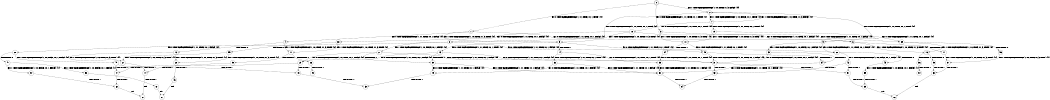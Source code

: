 digraph BCG {
size = "7, 10.5";
center = TRUE;
node [shape = circle];
0 [peripheries = 2];
0 -> 1 [label = "EX !0 !ATOMIC_EXCH_BRANCH (1, +1, TRUE, +0, 1, TRUE) !{0}"];
0 -> 2 [label = "EX !1 !ATOMIC_EXCH_BRANCH (1, +0, TRUE, +1, 3, FALSE) !{0}"];
0 -> 3 [label = "EX !0 !ATOMIC_EXCH_BRANCH (1, +1, TRUE, +0, 1, TRUE) !{0}"];
1 -> 4 [label = "EX !0 !ATOMIC_EXCH_BRANCH (1, +1, TRUE, +0, 1, FALSE) !{0}"];
1 -> 5 [label = "EX !1 !ATOMIC_EXCH_BRANCH (1, +0, TRUE, +1, 3, TRUE) !{0}"];
1 -> 6 [label = "EX !0 !ATOMIC_EXCH_BRANCH (1, +1, TRUE, +0, 1, FALSE) !{0}"];
2 -> 7 [label = "EX !1 !ATOMIC_EXCH_BRANCH (1, +0, FALSE, +0, 1, TRUE) !{0}"];
2 -> 8 [label = "EX !0 !ATOMIC_EXCH_BRANCH (1, +1, TRUE, +0, 1, TRUE) !{0}"];
2 -> 9 [label = "EX !0 !ATOMIC_EXCH_BRANCH (1, +1, TRUE, +0, 1, TRUE) !{0}"];
3 -> 10 [label = "EX !1 !ATOMIC_EXCH_BRANCH (1, +0, TRUE, +1, 3, TRUE) !{0}"];
3 -> 6 [label = "EX !0 !ATOMIC_EXCH_BRANCH (1, +1, TRUE, +0, 1, FALSE) !{0}"];
4 -> 11 [label = "EX !1 !ATOMIC_EXCH_BRANCH (1, +0, TRUE, +1, 3, TRUE) !{0}"];
4 -> 12 [label = "TERMINATE !0"];
5 -> 13 [label = "EX !0 !ATOMIC_EXCH_BRANCH (1, +1, TRUE, +0, 1, TRUE) !{0}"];
5 -> 14 [label = "TERMINATE !1"];
5 -> 15 [label = "EX !0 !ATOMIC_EXCH_BRANCH (1, +1, TRUE, +0, 1, TRUE) !{0}"];
6 -> 16 [label = "EX !1 !ATOMIC_EXCH_BRANCH (1, +0, TRUE, +1, 3, TRUE) !{0}"];
6 -> 17 [label = "TERMINATE !0"];
7 -> 2 [label = "EX !1 !ATOMIC_EXCH_BRANCH (1, +0, TRUE, +1, 3, FALSE) !{0}"];
7 -> 18 [label = "EX !0 !ATOMIC_EXCH_BRANCH (1, +1, TRUE, +0, 1, TRUE) !{0}"];
7 -> 19 [label = "EX !0 !ATOMIC_EXCH_BRANCH (1, +1, TRUE, +0, 1, TRUE) !{0}"];
8 -> 20 [label = "EX !0 !ATOMIC_EXCH_BRANCH (1, +1, TRUE, +0, 1, FALSE) !{0}"];
8 -> 21 [label = "EX !1 !ATOMIC_EXCH_BRANCH (1, +0, FALSE, +0, 1, FALSE) !{0}"];
8 -> 22 [label = "EX !0 !ATOMIC_EXCH_BRANCH (1, +1, TRUE, +0, 1, FALSE) !{0}"];
9 -> 23 [label = "EX !1 !ATOMIC_EXCH_BRANCH (1, +0, FALSE, +0, 1, FALSE) !{0}"];
9 -> 22 [label = "EX !0 !ATOMIC_EXCH_BRANCH (1, +1, TRUE, +0, 1, FALSE) !{0}"];
10 -> 24 [label = "TERMINATE !1"];
10 -> 15 [label = "EX !0 !ATOMIC_EXCH_BRANCH (1, +1, TRUE, +0, 1, TRUE) !{0}"];
11 -> 25 [label = "TERMINATE !0"];
11 -> 26 [label = "TERMINATE !1"];
12 -> 27 [label = "EX !1 !ATOMIC_EXCH_BRANCH (1, +0, TRUE, +1, 3, TRUE) !{1}"];
12 -> 28 [label = "EX !1 !ATOMIC_EXCH_BRANCH (1, +0, TRUE, +1, 3, TRUE) !{1}"];
13 -> 29 [label = "EX !0 !ATOMIC_EXCH_BRANCH (1, +1, TRUE, +0, 1, FALSE) !{0}"];
13 -> 30 [label = "TERMINATE !1"];
13 -> 31 [label = "EX !0 !ATOMIC_EXCH_BRANCH (1, +1, TRUE, +0, 1, FALSE) !{0}"];
14 -> 32 [label = "EX !0 !ATOMIC_EXCH_BRANCH (1, +1, TRUE, +0, 1, TRUE) !{0}"];
14 -> 33 [label = "EX !0 !ATOMIC_EXCH_BRANCH (1, +1, TRUE, +0, 1, TRUE) !{0}"];
15 -> 34 [label = "TERMINATE !1"];
15 -> 31 [label = "EX !0 !ATOMIC_EXCH_BRANCH (1, +1, TRUE, +0, 1, FALSE) !{0}"];
16 -> 35 [label = "TERMINATE !0"];
16 -> 36 [label = "TERMINATE !1"];
17 -> 37 [label = "EX !1 !ATOMIC_EXCH_BRANCH (1, +0, TRUE, +1, 3, TRUE) !{1}"];
18 -> 38 [label = "EX !0 !ATOMIC_EXCH_BRANCH (1, +1, TRUE, +0, 1, FALSE) !{0}"];
18 -> 5 [label = "EX !1 !ATOMIC_EXCH_BRANCH (1, +0, TRUE, +1, 3, TRUE) !{0}"];
18 -> 39 [label = "EX !0 !ATOMIC_EXCH_BRANCH (1, +1, TRUE, +0, 1, FALSE) !{0}"];
19 -> 10 [label = "EX !1 !ATOMIC_EXCH_BRANCH (1, +0, TRUE, +1, 3, TRUE) !{0}"];
19 -> 39 [label = "EX !0 !ATOMIC_EXCH_BRANCH (1, +1, TRUE, +0, 1, FALSE) !{0}"];
20 -> 40 [label = "EX !1 !ATOMIC_EXCH_BRANCH (1, +0, FALSE, +0, 1, FALSE) !{0}"];
20 -> 41 [label = "TERMINATE !0"];
21 -> 29 [label = "EX !0 !ATOMIC_EXCH_BRANCH (1, +1, TRUE, +0, 1, FALSE) !{0}"];
21 -> 30 [label = "TERMINATE !1"];
21 -> 31 [label = "EX !0 !ATOMIC_EXCH_BRANCH (1, +1, TRUE, +0, 1, FALSE) !{0}"];
22 -> 42 [label = "EX !1 !ATOMIC_EXCH_BRANCH (1, +0, FALSE, +0, 1, FALSE) !{0}"];
22 -> 43 [label = "TERMINATE !0"];
23 -> 34 [label = "TERMINATE !1"];
23 -> 31 [label = "EX !0 !ATOMIC_EXCH_BRANCH (1, +1, TRUE, +0, 1, FALSE) !{0}"];
24 -> 33 [label = "EX !0 !ATOMIC_EXCH_BRANCH (1, +1, TRUE, +0, 1, TRUE) !{0}"];
25 -> 44 [label = "TERMINATE !1"];
26 -> 45 [label = "TERMINATE !0"];
27 -> 44 [label = "TERMINATE !1"];
28 -> 46 [label = "TERMINATE !1"];
29 -> 47 [label = "TERMINATE !0"];
29 -> 48 [label = "TERMINATE !1"];
30 -> 49 [label = "EX !0 !ATOMIC_EXCH_BRANCH (1, +1, TRUE, +0, 1, FALSE) !{0}"];
30 -> 50 [label = "EX !0 !ATOMIC_EXCH_BRANCH (1, +1, TRUE, +0, 1, FALSE) !{0}"];
31 -> 51 [label = "TERMINATE !0"];
31 -> 52 [label = "TERMINATE !1"];
32 -> 49 [label = "EX !0 !ATOMIC_EXCH_BRANCH (1, +1, TRUE, +0, 1, FALSE) !{0}"];
32 -> 50 [label = "EX !0 !ATOMIC_EXCH_BRANCH (1, +1, TRUE, +0, 1, FALSE) !{0}"];
33 -> 50 [label = "EX !0 !ATOMIC_EXCH_BRANCH (1, +1, TRUE, +0, 1, FALSE) !{0}"];
34 -> 50 [label = "EX !0 !ATOMIC_EXCH_BRANCH (1, +1, TRUE, +0, 1, FALSE) !{0}"];
35 -> 53 [label = "TERMINATE !1"];
36 -> 54 [label = "TERMINATE !0"];
37 -> 53 [label = "TERMINATE !1"];
38 -> 11 [label = "EX !1 !ATOMIC_EXCH_BRANCH (1, +0, TRUE, +1, 3, TRUE) !{0}"];
38 -> 55 [label = "TERMINATE !0"];
39 -> 16 [label = "EX !1 !ATOMIC_EXCH_BRANCH (1, +0, TRUE, +1, 3, TRUE) !{0}"];
39 -> 56 [label = "TERMINATE !0"];
40 -> 47 [label = "TERMINATE !0"];
40 -> 48 [label = "TERMINATE !1"];
41 -> 57 [label = "EX !1 !ATOMIC_EXCH_BRANCH (1, +0, FALSE, +0, 1, FALSE) !{1}"];
41 -> 58 [label = "EX !1 !ATOMIC_EXCH_BRANCH (1, +0, FALSE, +0, 1, FALSE) !{1}"];
42 -> 51 [label = "TERMINATE !0"];
42 -> 52 [label = "TERMINATE !1"];
43 -> 59 [label = "EX !1 !ATOMIC_EXCH_BRANCH (1, +0, FALSE, +0, 1, FALSE) !{1}"];
44 -> 60 [label = "exit"];
46 -> 61 [label = "exit"];
47 -> 62 [label = "TERMINATE !1"];
48 -> 63 [label = "TERMINATE !0"];
49 -> 63 [label = "TERMINATE !0"];
50 -> 64 [label = "TERMINATE !0"];
51 -> 65 [label = "TERMINATE !1"];
52 -> 64 [label = "TERMINATE !0"];
53 -> 66 [label = "exit"];
55 -> 27 [label = "EX !1 !ATOMIC_EXCH_BRANCH (1, +0, TRUE, +1, 3, TRUE) !{1}"];
55 -> 28 [label = "EX !1 !ATOMIC_EXCH_BRANCH (1, +0, TRUE, +1, 3, TRUE) !{1}"];
56 -> 37 [label = "EX !1 !ATOMIC_EXCH_BRANCH (1, +0, TRUE, +1, 3, TRUE) !{1}"];
57 -> 62 [label = "TERMINATE !1"];
58 -> 67 [label = "TERMINATE !1"];
59 -> 65 [label = "TERMINATE !1"];
62 -> 60 [label = "exit"];
65 -> 66 [label = "exit"];
67 -> 61 [label = "exit"];
}
